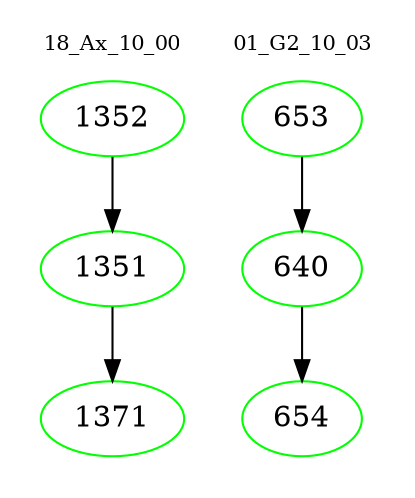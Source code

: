 digraph{
subgraph cluster_0 {
color = white
label = "18_Ax_10_00";
fontsize=10;
T0_1352 [label="1352", color="green"]
T0_1352 -> T0_1351 [color="black"]
T0_1351 [label="1351", color="green"]
T0_1351 -> T0_1371 [color="black"]
T0_1371 [label="1371", color="green"]
}
subgraph cluster_1 {
color = white
label = "01_G2_10_03";
fontsize=10;
T1_653 [label="653", color="green"]
T1_653 -> T1_640 [color="black"]
T1_640 [label="640", color="green"]
T1_640 -> T1_654 [color="black"]
T1_654 [label="654", color="green"]
}
}
